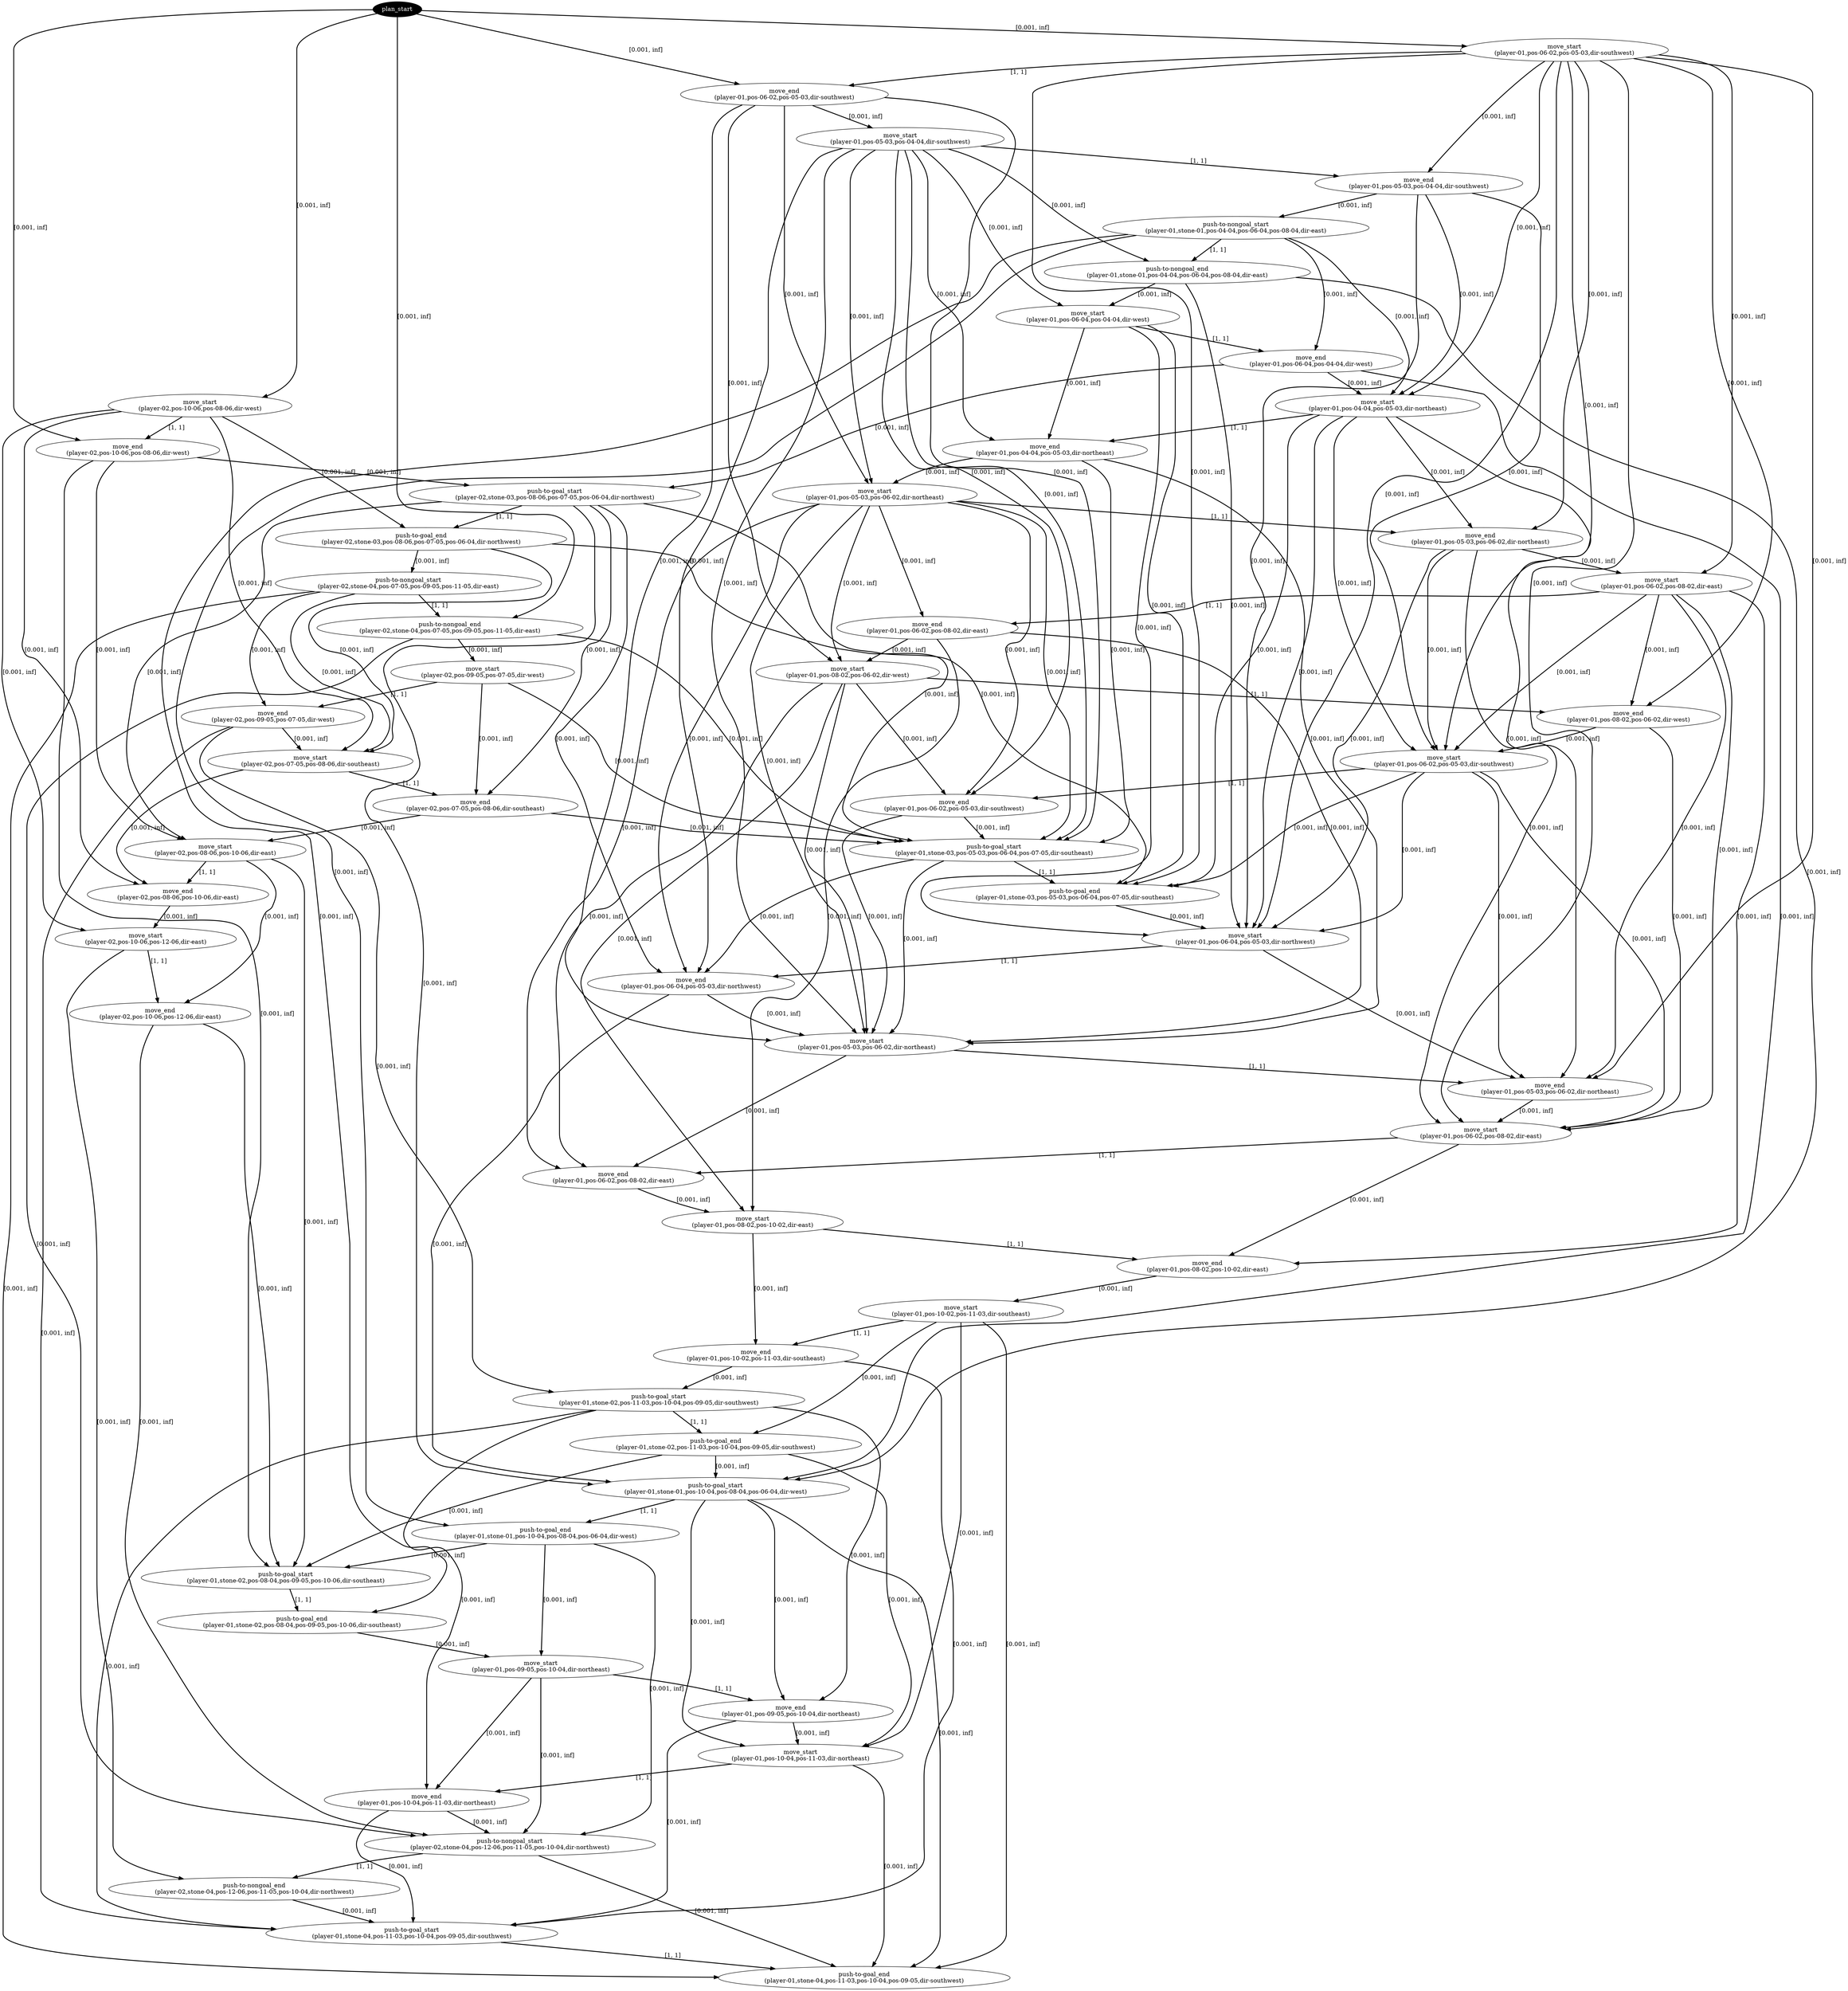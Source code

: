 digraph plan {
0[ label="plan_start",style=filled,fillcolor=black,fontcolor=white];
1[ label="move_start
(player-01,pos-06-02,pos-05-03,dir-southwest)"];
2[ label="move_end
(player-01,pos-06-02,pos-05-03,dir-southwest)"];
3[ label="move_start
(player-02,pos-10-06,pos-08-06,dir-west)"];
4[ label="move_end
(player-02,pos-10-06,pos-08-06,dir-west)"];
5[ label="move_start
(player-01,pos-05-03,pos-04-04,dir-southwest)"];
6[ label="move_end
(player-01,pos-05-03,pos-04-04,dir-southwest)"];
7[ label="push-to-nongoal_start
(player-01,stone-01,pos-04-04,pos-06-04,pos-08-04,dir-east)"];
8[ label="push-to-nongoal_end
(player-01,stone-01,pos-04-04,pos-06-04,pos-08-04,dir-east)"];
9[ label="move_start
(player-01,pos-06-04,pos-04-04,dir-west)"];
10[ label="move_end
(player-01,pos-06-04,pos-04-04,dir-west)"];
11[ label="move_start
(player-01,pos-04-04,pos-05-03,dir-northeast)"];
12[ label="move_end
(player-01,pos-04-04,pos-05-03,dir-northeast)"];
13[ label="push-to-goal_start
(player-02,stone-03,pos-08-06,pos-07-05,pos-06-04,dir-northwest)"];
14[ label="push-to-goal_end
(player-02,stone-03,pos-08-06,pos-07-05,pos-06-04,dir-northwest)"];
15[ label="move_start
(player-01,pos-05-03,pos-06-02,dir-northeast)"];
16[ label="move_end
(player-01,pos-05-03,pos-06-02,dir-northeast)"];
17[ label="push-to-nongoal_start
(player-02,stone-04,pos-07-05,pos-09-05,pos-11-05,dir-east)"];
18[ label="push-to-nongoal_end
(player-02,stone-04,pos-07-05,pos-09-05,pos-11-05,dir-east)"];
19[ label="move_start
(player-01,pos-06-02,pos-08-02,dir-east)"];
20[ label="move_end
(player-01,pos-06-02,pos-08-02,dir-east)"];
21[ label="move_start
(player-02,pos-09-05,pos-07-05,dir-west)"];
22[ label="move_end
(player-02,pos-09-05,pos-07-05,dir-west)"];
23[ label="move_start
(player-01,pos-08-02,pos-06-02,dir-west)"];
24[ label="move_end
(player-01,pos-08-02,pos-06-02,dir-west)"];
25[ label="move_start
(player-02,pos-07-05,pos-08-06,dir-southeast)"];
26[ label="move_end
(player-02,pos-07-05,pos-08-06,dir-southeast)"];
27[ label="move_start
(player-01,pos-06-02,pos-05-03,dir-southwest)"];
28[ label="move_end
(player-01,pos-06-02,pos-05-03,dir-southwest)"];
29[ label="move_start
(player-02,pos-08-06,pos-10-06,dir-east)"];
30[ label="move_end
(player-02,pos-08-06,pos-10-06,dir-east)"];
31[ label="push-to-goal_start
(player-01,stone-03,pos-05-03,pos-06-04,pos-07-05,dir-southeast)"];
32[ label="push-to-goal_end
(player-01,stone-03,pos-05-03,pos-06-04,pos-07-05,dir-southeast)"];
33[ label="move_start
(player-02,pos-10-06,pos-12-06,dir-east)"];
34[ label="move_end
(player-02,pos-10-06,pos-12-06,dir-east)"];
35[ label="move_start
(player-01,pos-06-04,pos-05-03,dir-northwest)"];
36[ label="move_end
(player-01,pos-06-04,pos-05-03,dir-northwest)"];
37[ label="move_start
(player-01,pos-05-03,pos-06-02,dir-northeast)"];
38[ label="move_end
(player-01,pos-05-03,pos-06-02,dir-northeast)"];
39[ label="move_start
(player-01,pos-06-02,pos-08-02,dir-east)"];
40[ label="move_end
(player-01,pos-06-02,pos-08-02,dir-east)"];
41[ label="move_start
(player-01,pos-08-02,pos-10-02,dir-east)"];
42[ label="move_end
(player-01,pos-08-02,pos-10-02,dir-east)"];
43[ label="move_start
(player-01,pos-10-02,pos-11-03,dir-southeast)"];
44[ label="move_end
(player-01,pos-10-02,pos-11-03,dir-southeast)"];
45[ label="push-to-goal_start
(player-01,stone-02,pos-11-03,pos-10-04,pos-09-05,dir-southwest)"];
46[ label="push-to-goal_end
(player-01,stone-02,pos-11-03,pos-10-04,pos-09-05,dir-southwest)"];
47[ label="push-to-goal_start
(player-01,stone-01,pos-10-04,pos-08-04,pos-06-04,dir-west)"];
48[ label="push-to-goal_end
(player-01,stone-01,pos-10-04,pos-08-04,pos-06-04,dir-west)"];
49[ label="push-to-goal_start
(player-01,stone-02,pos-08-04,pos-09-05,pos-10-06,dir-southeast)"];
50[ label="push-to-goal_end
(player-01,stone-02,pos-08-04,pos-09-05,pos-10-06,dir-southeast)"];
51[ label="move_start
(player-01,pos-09-05,pos-10-04,dir-northeast)"];
52[ label="move_end
(player-01,pos-09-05,pos-10-04,dir-northeast)"];
53[ label="move_start
(player-01,pos-10-04,pos-11-03,dir-northeast)"];
54[ label="move_end
(player-01,pos-10-04,pos-11-03,dir-northeast)"];
55[ label="push-to-nongoal_start
(player-02,stone-04,pos-12-06,pos-11-05,pos-10-04,dir-northwest)"];
56[ label="push-to-nongoal_end
(player-02,stone-04,pos-12-06,pos-11-05,pos-10-04,dir-northwest)"];
57[ label="push-to-goal_start
(player-01,stone-04,pos-11-03,pos-10-04,pos-09-05,dir-southwest)"];
58[ label="push-to-goal_end
(player-01,stone-04,pos-11-03,pos-10-04,pos-09-05,dir-southwest)"];
"0" -> "1" [ label="[0.001, inf]" , penwidth=2, color="black"]
"0" -> "3" [ label="[0.001, inf]" , penwidth=2, color="black"]
"1" -> "2" [ label="[1, 1]" , penwidth=2, color="black"]
"0" -> "2" [ label="[0.001, inf]" , penwidth=2, color="black"]
"3" -> "4" [ label="[1, 1]" , penwidth=2, color="black"]
"0" -> "4" [ label="[0.001, inf]" , penwidth=2, color="black"]
"2" -> "5" [ label="[0.001, inf]" , penwidth=2, color="black"]
"5" -> "6" [ label="[1, 1]" , penwidth=2, color="black"]
"1" -> "6" [ label="[0.001, inf]" , penwidth=2, color="black"]
"6" -> "7" [ label="[0.001, inf]" , penwidth=2, color="black"]
"7" -> "8" [ label="[1, 1]" , penwidth=2, color="black"]
"5" -> "8" [ label="[0.001, inf]" , penwidth=2, color="black"]
"8" -> "9" [ label="[0.001, inf]" , penwidth=2, color="black"]
"5" -> "9" [ label="[0.001, inf]" , penwidth=2, color="black"]
"9" -> "10" [ label="[1, 1]" , penwidth=2, color="black"]
"7" -> "10" [ label="[0.001, inf]" , penwidth=2, color="black"]
"10" -> "11" [ label="[0.001, inf]" , penwidth=2, color="black"]
"6" -> "11" [ label="[0.001, inf]" , penwidth=2, color="black"]
"7" -> "11" [ label="[0.001, inf]" , penwidth=2, color="black"]
"1" -> "11" [ label="[0.001, inf]" , penwidth=2, color="black"]
"4" -> "13" [ label="[0.001, inf]" , penwidth=2, color="black"]
"10" -> "13" [ label="[0.001, inf]" , penwidth=2, color="black"]
"11" -> "12" [ label="[1, 1]" , penwidth=2, color="black"]
"9" -> "12" [ label="[0.001, inf]" , penwidth=2, color="black"]
"5" -> "12" [ label="[0.001, inf]" , penwidth=2, color="black"]
"13" -> "14" [ label="[1, 1]" , penwidth=2, color="black"]
"3" -> "14" [ label="[0.001, inf]" , penwidth=2, color="black"]
"12" -> "15" [ label="[0.001, inf]" , penwidth=2, color="black"]
"2" -> "15" [ label="[0.001, inf]" , penwidth=2, color="black"]
"5" -> "15" [ label="[0.001, inf]" , penwidth=2, color="black"]
"14" -> "17" [ label="[0.001, inf]" , penwidth=2, color="black"]
"15" -> "16" [ label="[1, 1]" , penwidth=2, color="black"]
"11" -> "16" [ label="[0.001, inf]" , penwidth=2, color="black"]
"1" -> "16" [ label="[0.001, inf]" , penwidth=2, color="black"]
"17" -> "18" [ label="[1, 1]" , penwidth=2, color="black"]
"0" -> "18" [ label="[0.001, inf]" , penwidth=2, color="black"]
"16" -> "19" [ label="[0.001, inf]" , penwidth=2, color="black"]
"1" -> "19" [ label="[0.001, inf]" , penwidth=2, color="black"]
"18" -> "21" [ label="[0.001, inf]" , penwidth=2, color="black"]
"19" -> "20" [ label="[1, 1]" , penwidth=2, color="black"]
"15" -> "20" [ label="[0.001, inf]" , penwidth=2, color="black"]
"21" -> "22" [ label="[1, 1]" , penwidth=2, color="black"]
"17" -> "22" [ label="[0.001, inf]" , penwidth=2, color="black"]
"20" -> "23" [ label="[0.001, inf]" , penwidth=2, color="black"]
"15" -> "23" [ label="[0.001, inf]" , penwidth=2, color="black"]
"2" -> "23" [ label="[0.001, inf]" , penwidth=2, color="black"]
"22" -> "25" [ label="[0.001, inf]" , penwidth=2, color="black"]
"14" -> "25" [ label="[0.001, inf]" , penwidth=2, color="black"]
"17" -> "25" [ label="[0.001, inf]" , penwidth=2, color="black"]
"3" -> "25" [ label="[0.001, inf]" , penwidth=2, color="black"]
"23" -> "24" [ label="[1, 1]" , penwidth=2, color="black"]
"19" -> "24" [ label="[0.001, inf]" , penwidth=2, color="black"]
"1" -> "24" [ label="[0.001, inf]" , penwidth=2, color="black"]
"25" -> "26" [ label="[1, 1]" , penwidth=2, color="black"]
"21" -> "26" [ label="[0.001, inf]" , penwidth=2, color="black"]
"13" -> "26" [ label="[0.001, inf]" , penwidth=2, color="black"]
"24" -> "27" [ label="[0.001, inf]" , penwidth=2, color="black"]
"16" -> "27" [ label="[0.001, inf]" , penwidth=2, color="black"]
"19" -> "27" [ label="[0.001, inf]" , penwidth=2, color="black"]
"11" -> "27" [ label="[0.001, inf]" , penwidth=2, color="black"]
"6" -> "27" [ label="[0.001, inf]" , penwidth=2, color="black"]
"1" -> "27" [ label="[0.001, inf]" , penwidth=2, color="black"]
"26" -> "29" [ label="[0.001, inf]" , penwidth=2, color="black"]
"4" -> "29" [ label="[0.001, inf]" , penwidth=2, color="black"]
"13" -> "29" [ label="[0.001, inf]" , penwidth=2, color="black"]
"27" -> "28" [ label="[1, 1]" , penwidth=2, color="black"]
"23" -> "28" [ label="[0.001, inf]" , penwidth=2, color="black"]
"15" -> "28" [ label="[0.001, inf]" , penwidth=2, color="black"]
"5" -> "28" [ label="[0.001, inf]" , penwidth=2, color="black"]
"29" -> "30" [ label="[1, 1]" , penwidth=2, color="black"]
"25" -> "30" [ label="[0.001, inf]" , penwidth=2, color="black"]
"3" -> "30" [ label="[0.001, inf]" , penwidth=2, color="black"]
"28" -> "31" [ label="[0.001, inf]" , penwidth=2, color="black"]
"14" -> "31" [ label="[0.001, inf]" , penwidth=2, color="black"]
"26" -> "31" [ label="[0.001, inf]" , penwidth=2, color="black"]
"21" -> "31" [ label="[0.001, inf]" , penwidth=2, color="black"]
"18" -> "31" [ label="[0.001, inf]" , penwidth=2, color="black"]
"15" -> "31" [ label="[0.001, inf]" , penwidth=2, color="black"]
"12" -> "31" [ label="[0.001, inf]" , penwidth=2, color="black"]
"5" -> "31" [ label="[0.001, inf]" , penwidth=2, color="black"]
"2" -> "31" [ label="[0.001, inf]" , penwidth=2, color="black"]
"30" -> "33" [ label="[0.001, inf]" , penwidth=2, color="black"]
"3" -> "33" [ label="[0.001, inf]" , penwidth=2, color="black"]
"31" -> "32" [ label="[1, 1]" , penwidth=2, color="black"]
"27" -> "32" [ label="[0.001, inf]" , penwidth=2, color="black"]
"13" -> "32" [ label="[0.001, inf]" , penwidth=2, color="black"]
"11" -> "32" [ label="[0.001, inf]" , penwidth=2, color="black"]
"9" -> "32" [ label="[0.001, inf]" , penwidth=2, color="black"]
"1" -> "32" [ label="[0.001, inf]" , penwidth=2, color="black"]
"33" -> "34" [ label="[1, 1]" , penwidth=2, color="black"]
"29" -> "34" [ label="[0.001, inf]" , penwidth=2, color="black"]
"32" -> "35" [ label="[0.001, inf]" , penwidth=2, color="black"]
"27" -> "35" [ label="[0.001, inf]" , penwidth=2, color="black"]
"16" -> "35" [ label="[0.001, inf]" , penwidth=2, color="black"]
"11" -> "35" [ label="[0.001, inf]" , penwidth=2, color="black"]
"9" -> "35" [ label="[0.001, inf]" , penwidth=2, color="black"]
"8" -> "35" [ label="[0.001, inf]" , penwidth=2, color="black"]
"6" -> "35" [ label="[0.001, inf]" , penwidth=2, color="black"]
"1" -> "35" [ label="[0.001, inf]" , penwidth=2, color="black"]
"35" -> "36" [ label="[1, 1]" , penwidth=2, color="black"]
"31" -> "36" [ label="[0.001, inf]" , penwidth=2, color="black"]
"15" -> "36" [ label="[0.001, inf]" , penwidth=2, color="black"]
"13" -> "36" [ label="[0.001, inf]" , penwidth=2, color="black"]
"5" -> "36" [ label="[0.001, inf]" , penwidth=2, color="black"]
"36" -> "37" [ label="[0.001, inf]" , penwidth=2, color="black"]
"28" -> "37" [ label="[0.001, inf]" , penwidth=2, color="black"]
"31" -> "37" [ label="[0.001, inf]" , penwidth=2, color="black"]
"23" -> "37" [ label="[0.001, inf]" , penwidth=2, color="black"]
"20" -> "37" [ label="[0.001, inf]" , penwidth=2, color="black"]
"15" -> "37" [ label="[0.001, inf]" , penwidth=2, color="black"]
"12" -> "37" [ label="[0.001, inf]" , penwidth=2, color="black"]
"5" -> "37" [ label="[0.001, inf]" , penwidth=2, color="black"]
"2" -> "37" [ label="[0.001, inf]" , penwidth=2, color="black"]
"37" -> "38" [ label="[1, 1]" , penwidth=2, color="black"]
"35" -> "38" [ label="[0.001, inf]" , penwidth=2, color="black"]
"27" -> "38" [ label="[0.001, inf]" , penwidth=2, color="black"]
"19" -> "38" [ label="[0.001, inf]" , penwidth=2, color="black"]
"11" -> "38" [ label="[0.001, inf]" , penwidth=2, color="black"]
"1" -> "38" [ label="[0.001, inf]" , penwidth=2, color="black"]
"38" -> "39" [ label="[0.001, inf]" , penwidth=2, color="black"]
"24" -> "39" [ label="[0.001, inf]" , penwidth=2, color="black"]
"27" -> "39" [ label="[0.001, inf]" , penwidth=2, color="black"]
"19" -> "39" [ label="[0.001, inf]" , penwidth=2, color="black"]
"16" -> "39" [ label="[0.001, inf]" , penwidth=2, color="black"]
"1" -> "39" [ label="[0.001, inf]" , penwidth=2, color="black"]
"39" -> "40" [ label="[1, 1]" , penwidth=2, color="black"]
"37" -> "40" [ label="[0.001, inf]" , penwidth=2, color="black"]
"23" -> "40" [ label="[0.001, inf]" , penwidth=2, color="black"]
"15" -> "40" [ label="[0.001, inf]" , penwidth=2, color="black"]
"40" -> "41" [ label="[0.001, inf]" , penwidth=2, color="black"]
"23" -> "41" [ label="[0.001, inf]" , penwidth=2, color="black"]
"20" -> "41" [ label="[0.001, inf]" , penwidth=2, color="black"]
"41" -> "42" [ label="[1, 1]" , penwidth=2, color="black"]
"39" -> "42" [ label="[0.001, inf]" , penwidth=2, color="black"]
"19" -> "42" [ label="[0.001, inf]" , penwidth=2, color="black"]
"42" -> "43" [ label="[0.001, inf]" , penwidth=2, color="black"]
"43" -> "44" [ label="[1, 1]" , penwidth=2, color="black"]
"41" -> "44" [ label="[0.001, inf]" , penwidth=2, color="black"]
"44" -> "45" [ label="[0.001, inf]" , penwidth=2, color="black"]
"22" -> "45" [ label="[0.001, inf]" , penwidth=2, color="black"]
"45" -> "46" [ label="[1, 1]" , penwidth=2, color="black"]
"43" -> "46" [ label="[0.001, inf]" , penwidth=2, color="black"]
"46" -> "47" [ label="[0.001, inf]" , penwidth=2, color="black"]
"8" -> "47" [ label="[0.001, inf]" , penwidth=2, color="black"]
"36" -> "47" [ label="[0.001, inf]" , penwidth=2, color="black"]
"13" -> "47" [ label="[0.001, inf]" , penwidth=2, color="black"]
"10" -> "47" [ label="[0.001, inf]" , penwidth=2, color="black"]
"47" -> "48" [ label="[1, 1]" , penwidth=2, color="black"]
"7" -> "48" [ label="[0.001, inf]" , penwidth=2, color="black"]
"48" -> "49" [ label="[0.001, inf]" , penwidth=2, color="black"]
"46" -> "49" [ label="[0.001, inf]" , penwidth=2, color="black"]
"34" -> "49" [ label="[0.001, inf]" , penwidth=2, color="black"]
"29" -> "49" [ label="[0.001, inf]" , penwidth=2, color="black"]
"4" -> "49" [ label="[0.001, inf]" , penwidth=2, color="black"]
"49" -> "50" [ label="[1, 1]" , penwidth=2, color="black"]
"7" -> "50" [ label="[0.001, inf]" , penwidth=2, color="black"]
"50" -> "51" [ label="[0.001, inf]" , penwidth=2, color="black"]
"48" -> "51" [ label="[0.001, inf]" , penwidth=2, color="black"]
"51" -> "52" [ label="[1, 1]" , penwidth=2, color="black"]
"47" -> "52" [ label="[0.001, inf]" , penwidth=2, color="black"]
"45" -> "52" [ label="[0.001, inf]" , penwidth=2, color="black"]
"52" -> "53" [ label="[0.001, inf]" , penwidth=2, color="black"]
"46" -> "53" [ label="[0.001, inf]" , penwidth=2, color="black"]
"47" -> "53" [ label="[0.001, inf]" , penwidth=2, color="black"]
"43" -> "53" [ label="[0.001, inf]" , penwidth=2, color="black"]
"53" -> "54" [ label="[1, 1]" , penwidth=2, color="black"]
"51" -> "54" [ label="[0.001, inf]" , penwidth=2, color="black"]
"45" -> "54" [ label="[0.001, inf]" , penwidth=2, color="black"]
"34" -> "55" [ label="[0.001, inf]" , penwidth=2, color="black"]
"18" -> "55" [ label="[0.001, inf]" , penwidth=2, color="black"]
"54" -> "55" [ label="[0.001, inf]" , penwidth=2, color="black"]
"51" -> "55" [ label="[0.001, inf]" , penwidth=2, color="black"]
"48" -> "55" [ label="[0.001, inf]" , penwidth=2, color="black"]
"55" -> "56" [ label="[1, 1]" , penwidth=2, color="black"]
"33" -> "56" [ label="[0.001, inf]" , penwidth=2, color="black"]
"54" -> "57" [ label="[0.001, inf]" , penwidth=2, color="black"]
"56" -> "57" [ label="[0.001, inf]" , penwidth=2, color="black"]
"52" -> "57" [ label="[0.001, inf]" , penwidth=2, color="black"]
"45" -> "57" [ label="[0.001, inf]" , penwidth=2, color="black"]
"44" -> "57" [ label="[0.001, inf]" , penwidth=2, color="black"]
"22" -> "57" [ label="[0.001, inf]" , penwidth=2, color="black"]
"57" -> "58" [ label="[1, 1]" , penwidth=2, color="black"]
"55" -> "58" [ label="[0.001, inf]" , penwidth=2, color="black"]
"53" -> "58" [ label="[0.001, inf]" , penwidth=2, color="black"]
"47" -> "58" [ label="[0.001, inf]" , penwidth=2, color="black"]
"43" -> "58" [ label="[0.001, inf]" , penwidth=2, color="black"]
"17" -> "58" [ label="[0.001, inf]" , penwidth=2, color="black"]
}
